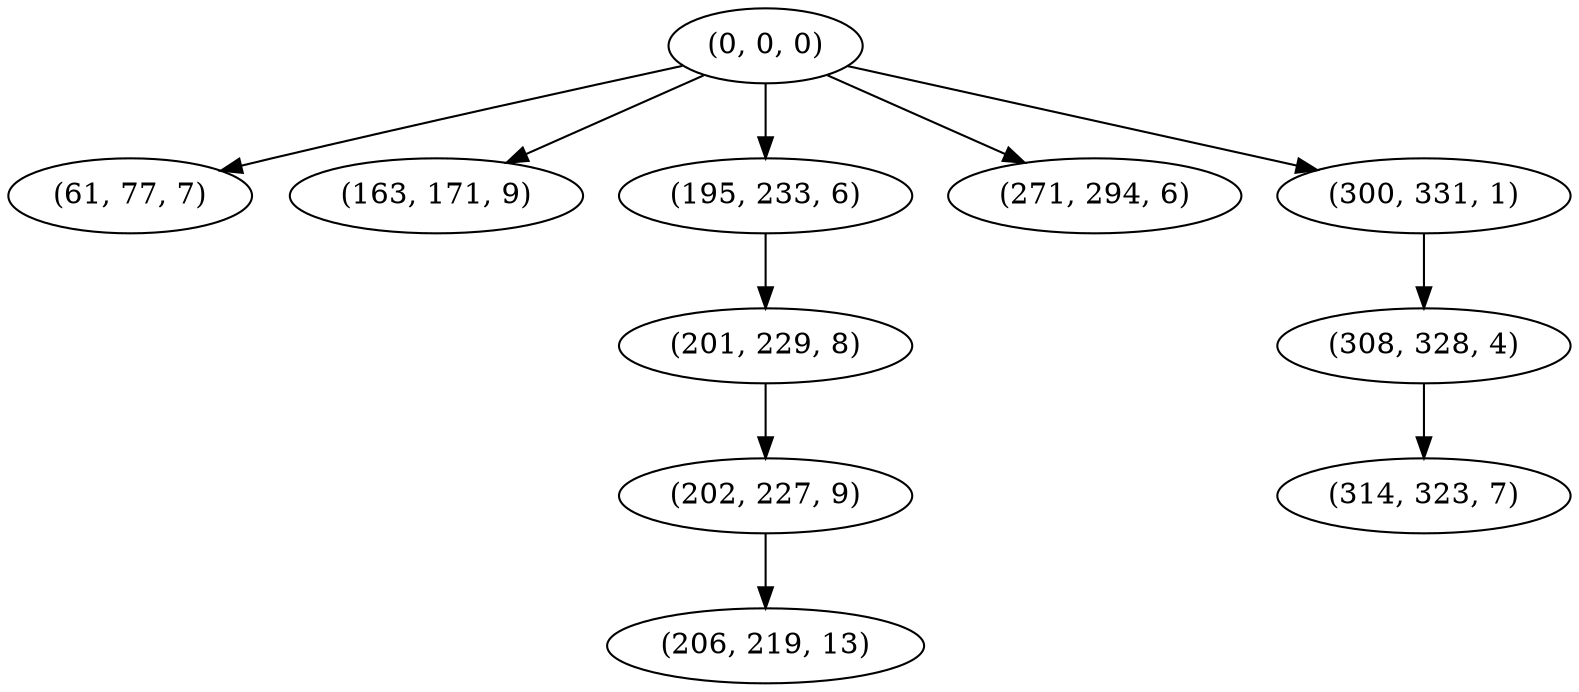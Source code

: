 digraph tree {
    "(0, 0, 0)";
    "(61, 77, 7)";
    "(163, 171, 9)";
    "(195, 233, 6)";
    "(201, 229, 8)";
    "(202, 227, 9)";
    "(206, 219, 13)";
    "(271, 294, 6)";
    "(300, 331, 1)";
    "(308, 328, 4)";
    "(314, 323, 7)";
    "(0, 0, 0)" -> "(61, 77, 7)";
    "(0, 0, 0)" -> "(163, 171, 9)";
    "(0, 0, 0)" -> "(195, 233, 6)";
    "(0, 0, 0)" -> "(271, 294, 6)";
    "(0, 0, 0)" -> "(300, 331, 1)";
    "(195, 233, 6)" -> "(201, 229, 8)";
    "(201, 229, 8)" -> "(202, 227, 9)";
    "(202, 227, 9)" -> "(206, 219, 13)";
    "(300, 331, 1)" -> "(308, 328, 4)";
    "(308, 328, 4)" -> "(314, 323, 7)";
}

